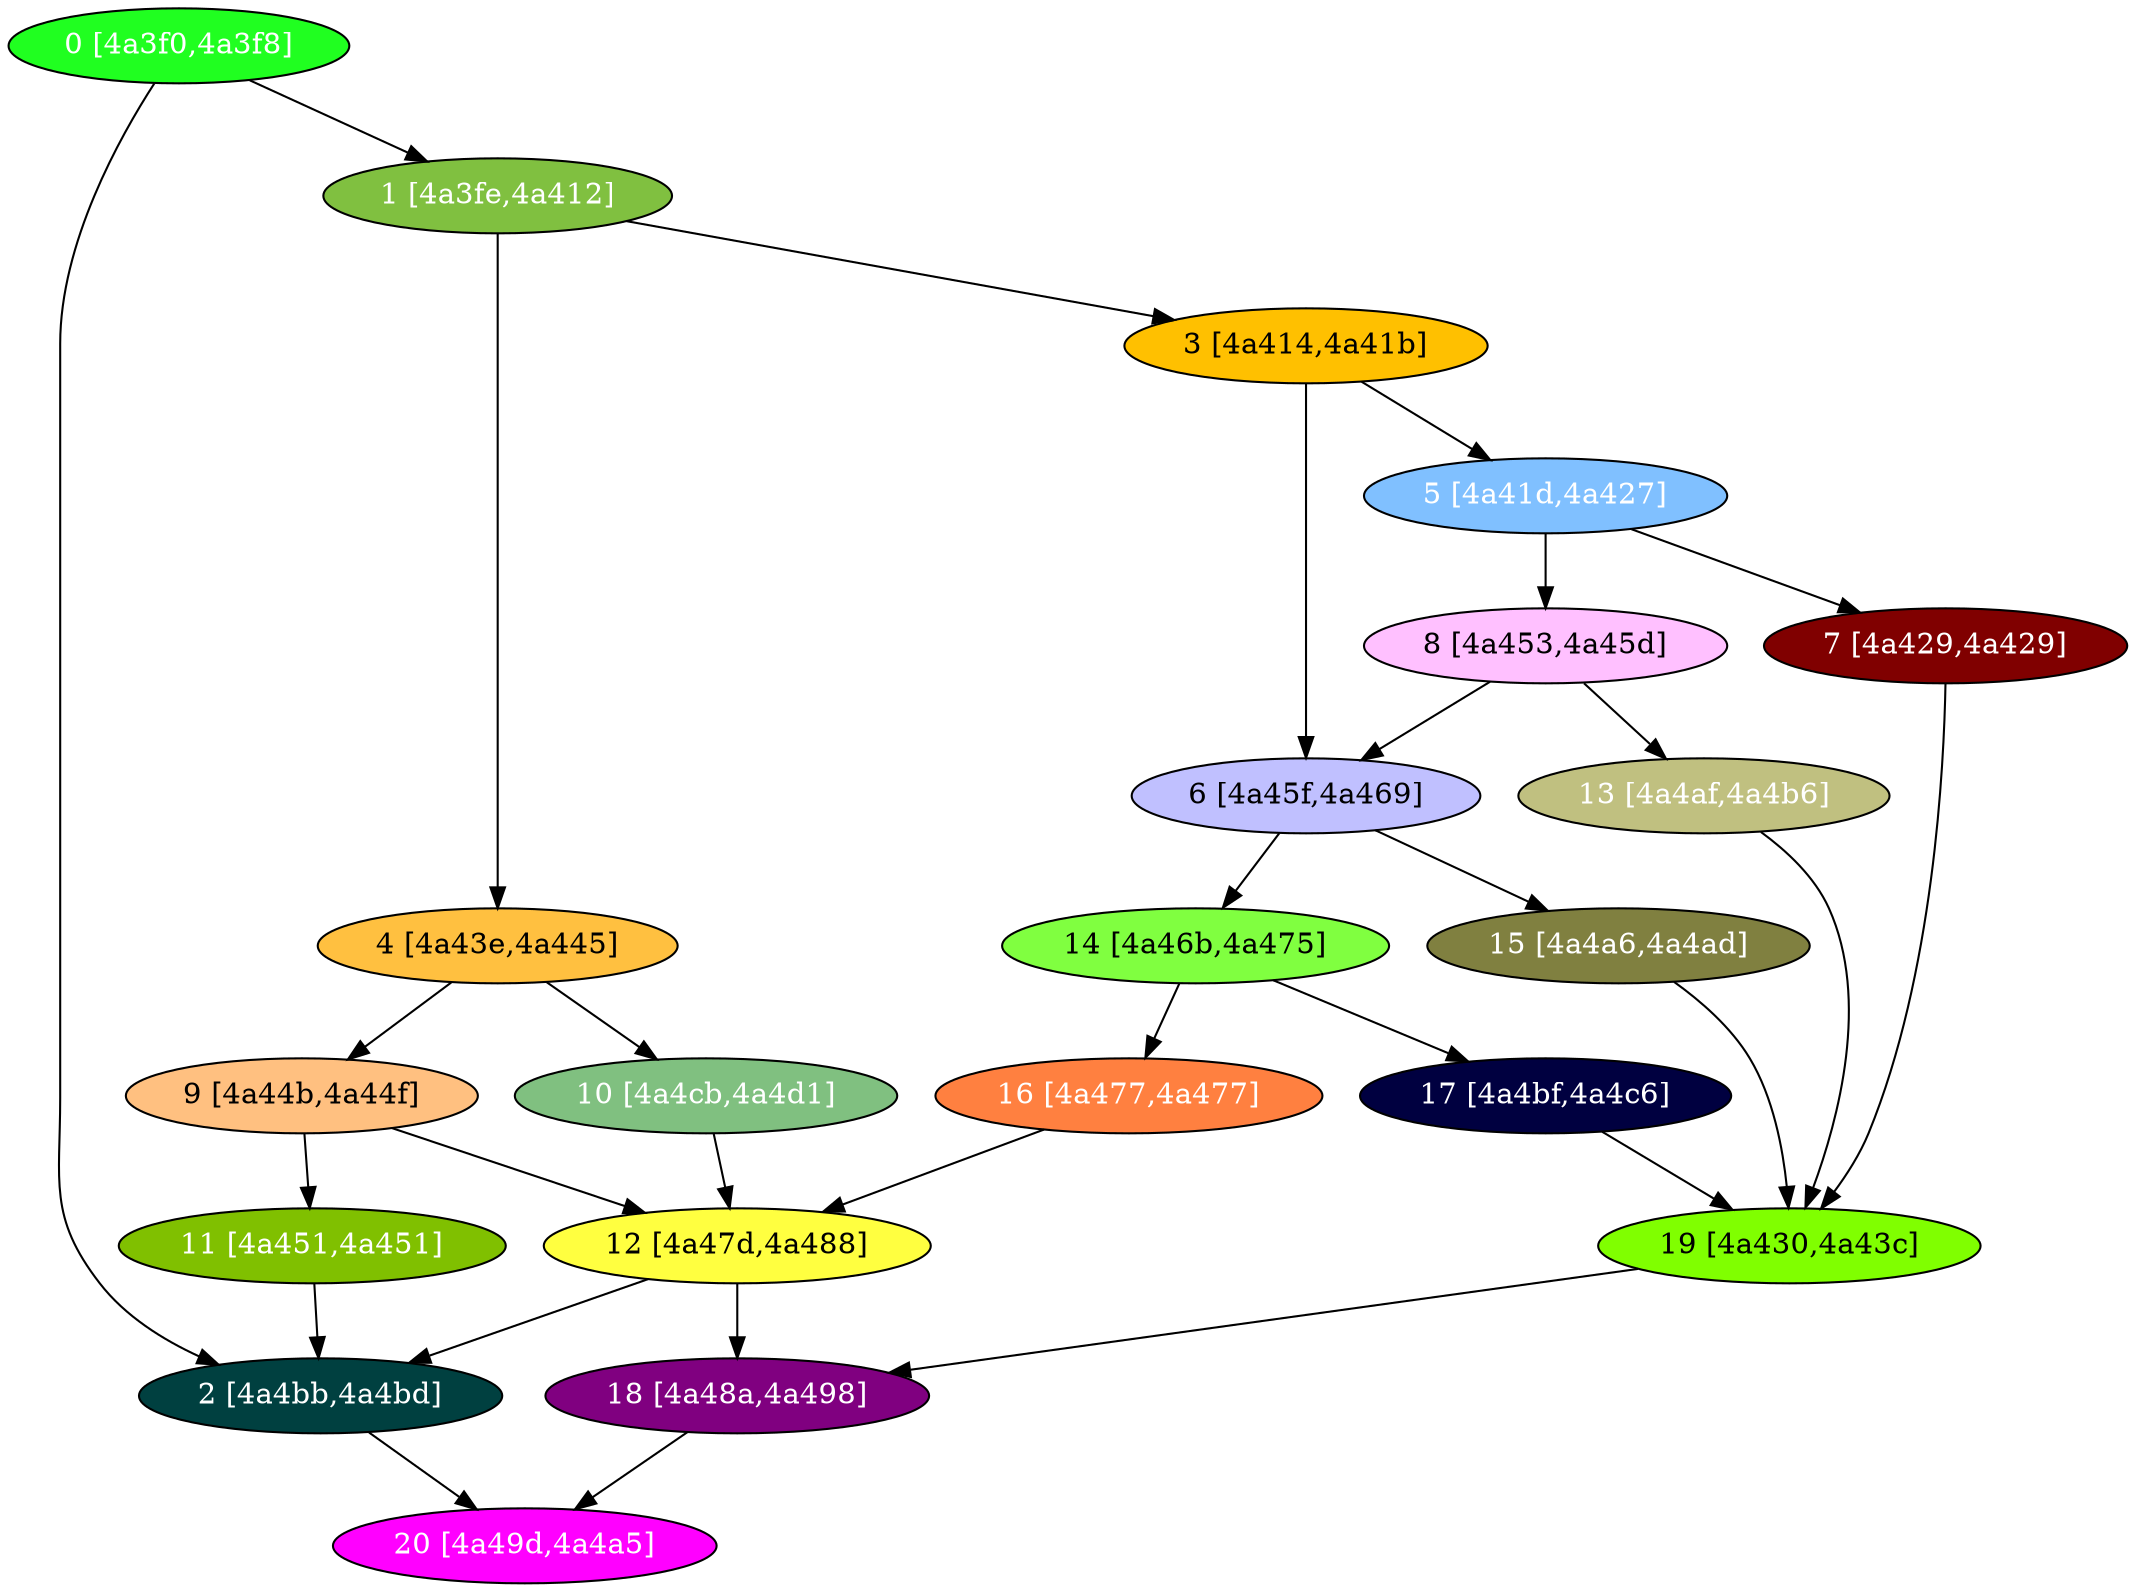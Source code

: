 diGraph libnss3{
	libnss3_0  [style=filled fillcolor="#20FF20" fontcolor="#ffffff" shape=oval label="0 [4a3f0,4a3f8]"]
	libnss3_1  [style=filled fillcolor="#80C040" fontcolor="#ffffff" shape=oval label="1 [4a3fe,4a412]"]
	libnss3_2  [style=filled fillcolor="#004040" fontcolor="#ffffff" shape=oval label="2 [4a4bb,4a4bd]"]
	libnss3_3  [style=filled fillcolor="#FFC000" fontcolor="#000000" shape=oval label="3 [4a414,4a41b]"]
	libnss3_4  [style=filled fillcolor="#FFC040" fontcolor="#000000" shape=oval label="4 [4a43e,4a445]"]
	libnss3_5  [style=filled fillcolor="#80C0FF" fontcolor="#ffffff" shape=oval label="5 [4a41d,4a427]"]
	libnss3_6  [style=filled fillcolor="#C0C0FF" fontcolor="#000000" shape=oval label="6 [4a45f,4a469]"]
	libnss3_7  [style=filled fillcolor="#800000" fontcolor="#ffffff" shape=oval label="7 [4a429,4a429]"]
	libnss3_8  [style=filled fillcolor="#FFC0FF" fontcolor="#000000" shape=oval label="8 [4a453,4a45d]"]
	libnss3_9  [style=filled fillcolor="#FFC080" fontcolor="#000000" shape=oval label="9 [4a44b,4a44f]"]
	libnss3_a  [style=filled fillcolor="#80C080" fontcolor="#ffffff" shape=oval label="10 [4a4cb,4a4d1]"]
	libnss3_b  [style=filled fillcolor="#80C000" fontcolor="#ffffff" shape=oval label="11 [4a451,4a451]"]
	libnss3_c  [style=filled fillcolor="#FFFF40" fontcolor="#000000" shape=oval label="12 [4a47d,4a488]"]
	libnss3_d  [style=filled fillcolor="#C0C080" fontcolor="#ffffff" shape=oval label="13 [4a4af,4a4b6]"]
	libnss3_e  [style=filled fillcolor="#80FF40" fontcolor="#000000" shape=oval label="14 [4a46b,4a475]"]
	libnss3_f  [style=filled fillcolor="#808040" fontcolor="#ffffff" shape=oval label="15 [4a4a6,4a4ad]"]
	libnss3_10  [style=filled fillcolor="#FF8040" fontcolor="#ffffff" shape=oval label="16 [4a477,4a477]"]
	libnss3_11  [style=filled fillcolor="#000040" fontcolor="#ffffff" shape=oval label="17 [4a4bf,4a4c6]"]
	libnss3_12  [style=filled fillcolor="#800080" fontcolor="#ffffff" shape=oval label="18 [4a48a,4a498]"]
	libnss3_13  [style=filled fillcolor="#80FF00" fontcolor="#000000" shape=oval label="19 [4a430,4a43c]"]
	libnss3_14  [style=filled fillcolor="#FF00FF" fontcolor="#ffffff" shape=oval label="20 [4a49d,4a4a5]"]

	libnss3_0 -> libnss3_1
	libnss3_0 -> libnss3_2
	libnss3_1 -> libnss3_3
	libnss3_1 -> libnss3_4
	libnss3_2 -> libnss3_14
	libnss3_3 -> libnss3_5
	libnss3_3 -> libnss3_6
	libnss3_4 -> libnss3_9
	libnss3_4 -> libnss3_a
	libnss3_5 -> libnss3_7
	libnss3_5 -> libnss3_8
	libnss3_6 -> libnss3_e
	libnss3_6 -> libnss3_f
	libnss3_7 -> libnss3_13
	libnss3_8 -> libnss3_6
	libnss3_8 -> libnss3_d
	libnss3_9 -> libnss3_b
	libnss3_9 -> libnss3_c
	libnss3_a -> libnss3_c
	libnss3_b -> libnss3_2
	libnss3_c -> libnss3_2
	libnss3_c -> libnss3_12
	libnss3_d -> libnss3_13
	libnss3_e -> libnss3_10
	libnss3_e -> libnss3_11
	libnss3_f -> libnss3_13
	libnss3_10 -> libnss3_c
	libnss3_11 -> libnss3_13
	libnss3_12 -> libnss3_14
	libnss3_13 -> libnss3_12
}